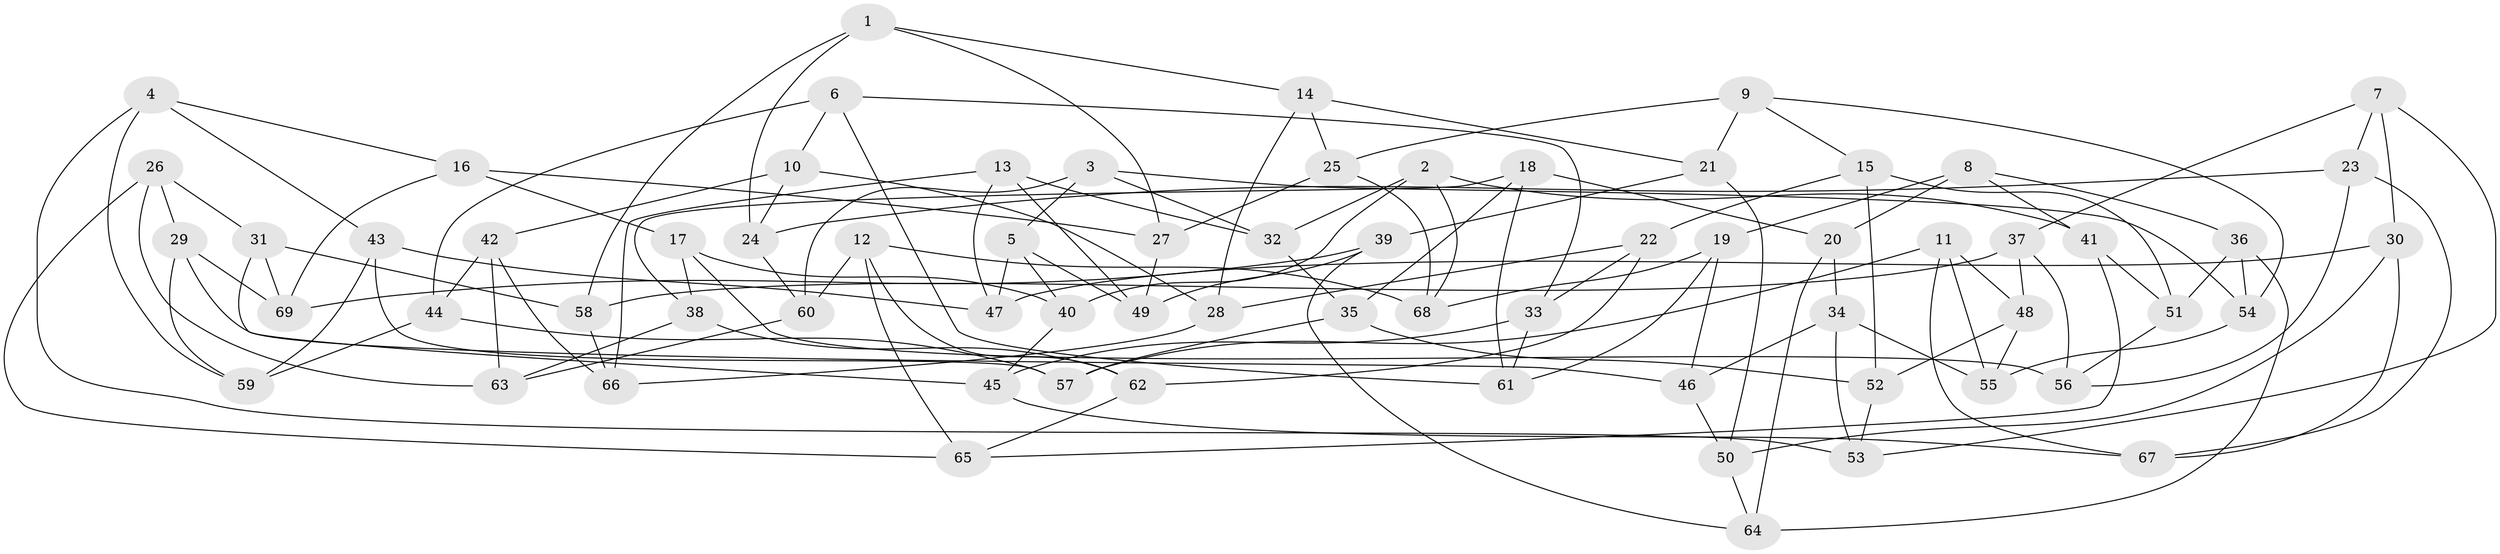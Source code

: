 // coarse degree distribution, {6: 0.6, 3: 0.025, 5: 0.125, 4: 0.25}
// Generated by graph-tools (version 1.1) at 2025/52/02/27/25 19:52:35]
// undirected, 69 vertices, 138 edges
graph export_dot {
graph [start="1"]
  node [color=gray90,style=filled];
  1;
  2;
  3;
  4;
  5;
  6;
  7;
  8;
  9;
  10;
  11;
  12;
  13;
  14;
  15;
  16;
  17;
  18;
  19;
  20;
  21;
  22;
  23;
  24;
  25;
  26;
  27;
  28;
  29;
  30;
  31;
  32;
  33;
  34;
  35;
  36;
  37;
  38;
  39;
  40;
  41;
  42;
  43;
  44;
  45;
  46;
  47;
  48;
  49;
  50;
  51;
  52;
  53;
  54;
  55;
  56;
  57;
  58;
  59;
  60;
  61;
  62;
  63;
  64;
  65;
  66;
  67;
  68;
  69;
  1 -- 27;
  1 -- 24;
  1 -- 14;
  1 -- 58;
  2 -- 68;
  2 -- 40;
  2 -- 41;
  2 -- 32;
  3 -- 32;
  3 -- 54;
  3 -- 60;
  3 -- 5;
  4 -- 43;
  4 -- 59;
  4 -- 16;
  4 -- 53;
  5 -- 40;
  5 -- 47;
  5 -- 49;
  6 -- 44;
  6 -- 10;
  6 -- 61;
  6 -- 33;
  7 -- 30;
  7 -- 23;
  7 -- 53;
  7 -- 37;
  8 -- 36;
  8 -- 20;
  8 -- 41;
  8 -- 19;
  9 -- 25;
  9 -- 15;
  9 -- 54;
  9 -- 21;
  10 -- 42;
  10 -- 24;
  10 -- 28;
  11 -- 55;
  11 -- 67;
  11 -- 48;
  11 -- 57;
  12 -- 60;
  12 -- 68;
  12 -- 65;
  12 -- 62;
  13 -- 49;
  13 -- 47;
  13 -- 32;
  13 -- 66;
  14 -- 28;
  14 -- 25;
  14 -- 21;
  15 -- 22;
  15 -- 51;
  15 -- 52;
  16 -- 69;
  16 -- 17;
  16 -- 27;
  17 -- 40;
  17 -- 38;
  17 -- 56;
  18 -- 38;
  18 -- 61;
  18 -- 35;
  18 -- 20;
  19 -- 68;
  19 -- 61;
  19 -- 46;
  20 -- 34;
  20 -- 64;
  21 -- 39;
  21 -- 50;
  22 -- 33;
  22 -- 62;
  22 -- 28;
  23 -- 67;
  23 -- 24;
  23 -- 56;
  24 -- 60;
  25 -- 27;
  25 -- 68;
  26 -- 31;
  26 -- 65;
  26 -- 29;
  26 -- 63;
  27 -- 49;
  28 -- 66;
  29 -- 46;
  29 -- 59;
  29 -- 69;
  30 -- 67;
  30 -- 50;
  30 -- 47;
  31 -- 45;
  31 -- 69;
  31 -- 58;
  32 -- 35;
  33 -- 61;
  33 -- 45;
  34 -- 46;
  34 -- 53;
  34 -- 55;
  35 -- 52;
  35 -- 57;
  36 -- 64;
  36 -- 51;
  36 -- 54;
  37 -- 48;
  37 -- 58;
  37 -- 56;
  38 -- 63;
  38 -- 62;
  39 -- 69;
  39 -- 49;
  39 -- 64;
  40 -- 45;
  41 -- 65;
  41 -- 51;
  42 -- 63;
  42 -- 66;
  42 -- 44;
  43 -- 47;
  43 -- 59;
  43 -- 57;
  44 -- 57;
  44 -- 59;
  45 -- 67;
  46 -- 50;
  48 -- 55;
  48 -- 52;
  50 -- 64;
  51 -- 56;
  52 -- 53;
  54 -- 55;
  58 -- 66;
  60 -- 63;
  62 -- 65;
}
